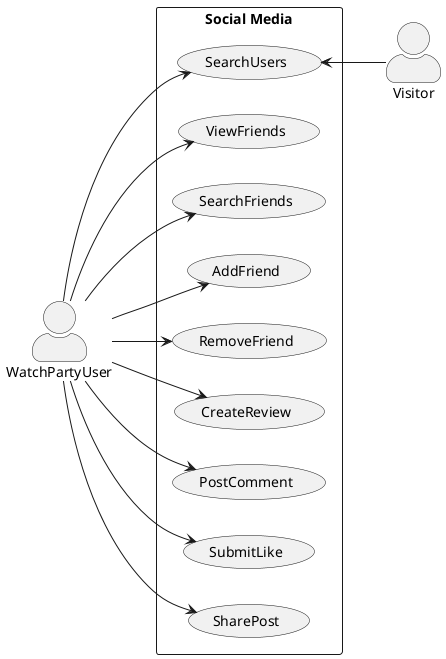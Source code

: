 @startuml WatchPartyUseCase

left to right direction
skinparam actorStyle awesome

actor WatchPartyUser
actor Visitor

rectangle "Social Media" {
    usecase "SearchUsers"
    usecase "ViewFriends"
    usecase "SearchFriends"
    usecase "AddFriend"
    usecase "RemoveFriend"
    usecase "CreateReview"
    usecase "PostComment"
    usecase "SubmitLike"
    usecase "SharePost"
}

WatchPartyUser --> SearchUsers
WatchPartyUser --> ViewFriends
WatchPartyUser --> SearchFriends
WatchPartyUser --> AddFriend
WatchPartyUser --> RemoveFriend
WatchPartyUser --> CreateReview
WatchPartyUser --> PostComment
WatchPartyUser --> SubmitLike
WatchPartyUser --> SharePost

SearchUsers <-- Visitor



@enduml